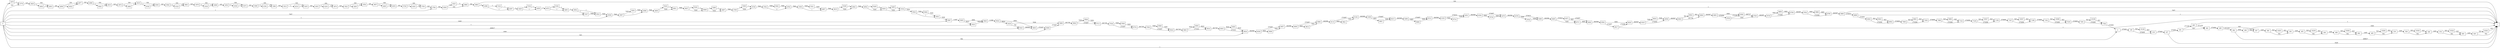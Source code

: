 digraph {
	graph [rankdir=LR]
	node [shape=rectangle]
	2 -> 195 [label=275491]
	195 -> 216 [label=274668]
	195 -> 10128 [label=823]
	216 -> 227 [label=275491]
	227 -> 1 [label=3428]
	227 -> 261 [label=272063]
	261 -> 265 [label=271240]
	261 -> 282 [label=823]
	265 -> 1 [label=1]
	265 -> 282 [label=271239]
	282 -> 285 [label=272062]
	285 -> 292 [label=271239]
	285 -> 307 [label=823]
	292 -> 1 [label=268817]
	292 -> 298 [label=2422]
	298 -> 1 [label=1840]
	298 -> 307 [label=582]
	307 -> 360 [label=1405]
	360 -> 393 [label=582]
	360 -> 10201 [label=823]
	393 -> 405 [label=1405]
	405 -> 444 [label=582]
	405 -> 10239 [label=823]
	444 -> 468 [label=1405]
	468 -> 492 [label=582]
	468 -> 10262 [label=823]
	492 -> 495 [label=1405]
	495 -> 516 [label=582]
	495 -> 10282 [label=823]
	516 -> 528 [label=1405]
	528 -> 549 [label=582]
	528 -> 10302 [label=823]
	549 -> 579 [label=1405]
	579 -> 600 [label=582]
	579 -> 10322 [label=823]
	600 -> 645 [label=1405]
	645 -> 1 [label=582]
	645 -> 10341 [label=823]
	2778 -> 2829 [label=325]
	2829 -> 2853 [label=324]
	2829 -> 4002 [label=1]
	2853 -> 2856 [label=325]
	2856 -> 2877 [label=324]
	2856 -> 4022 [label=1]
	2877 -> 2898 [label=325]
	2898 -> 2919 [label=324]
	2898 -> 4042 [label=1]
	2919 -> 2974 [label=325]
	2974 -> 3015 [label=324]
	2974 -> 4082 [label=1]
	3015 -> 3036 [label=324]
	3015 -> 4102 [label=1]
	3036 -> 3042 [label=325]
	3042 -> 3063 [label=324]
	3042 -> 4122 [label=1]
	3063 -> 3078 [label=325]
	3078 -> 3099 [label=324]
	3078 -> 4142 [label=1]
	3099 -> 3252 [label=325]
	3252 -> 3273 [label=324]
	3252 -> 4162 [label=1]
	3273 -> 3366 [label=325]
	3366 -> 3399 [label=324]
	3366 -> 4194 [label=1]
	3399 -> 3414 [label=325]
	3414 -> 3435 [label=324]
	3414 -> 4214 [label=1]
	3435 -> 3453 [label=325]
	3453 -> 3474 [label=324]
	3453 -> 4234 [label=1]
	3474 -> 3522 [label=325]
	3522 -> 3552 [label=324]
	3522 -> 4263 [label=1]
	3552 -> 3657 [label=325]
	3657 -> 3678 [label=324]
	3657 -> 4283 [label=1]
	3678 -> 3729 [label=325]
	3729 -> 3750 [label=324]
	3729 -> 4303 [label=1]
	3750 -> 3784 [label=325]
	3784 -> 3939 [label=326]
	3939 -> 3960 [label=324]
	3939 -> 4323 [label=2]
	3960 -> 3963 [label=326]
	3963 -> 1 [label=324]
	3963 -> 4366 [label=2]
	3979 -> 2778 [label=1]
	4002 -> 2853 [label=1]
	4022 -> 2877 [label=1]
	4042 -> 2919 [label=1]
	4082 -> 3015 [label=1]
	4102 -> 3036 [label=1]
	4122 -> 3063 [label=1]
	4142 -> 3099 [label=1]
	4162 -> 3273 [label=1]
	4194 -> 3399 [label=1]
	4214 -> 3435 [label=1]
	4234 -> 3474 [label=1]
	4263 -> 3552 [label=1]
	4283 -> 3678 [label=1]
	4303 -> 3750 [label=1]
	4323 -> 3960 [label=2]
	4366 -> 4387 [label=1]
	4366 -> 5122 [label=1]
	4387 -> 4429 [label=2]
	4429 -> 4450 [label=1]
	4429 -> 5142 [label=1]
	4450 -> 4472 [label=2]
	4472 -> 4493 [label=1]
	4472 -> 5162 [label=1]
	4493 -> 4502 [label=2]
	4502 -> 4523 [label=1]
	4502 -> 5167 [label=1]
	4523 -> 4526 [label=7659]
	4526 -> 4567 [label=7660]
	4567 -> 4588 [label=1]
	4567 -> 5202 [label=7659]
	4588 -> 4600 [label=7660]
	4600 -> 4621 [label=7659]
	4600 -> 5222 [label=1]
	4621 -> 4627 [label=7660]
	4627 -> 4648 [label=7659]
	4627 -> 5242 [label=1]
	4648 -> 4687 [label=7659]
	4648 -> 5280 [label=1]
	4687 -> 4708 [label=7660]
	4708 -> 4729 [label=7659]
	4708 -> 5300 [label=1]
	4729 -> 4762 [label=7660]
	4762 -> 4783 [label=2]
	4762 -> 9442 [label=7658]
	4783 -> 4785 [label=7660]
	4785 -> 4807 [label=1]
	4785 -> 5321 [label=7659]
	4807 -> 4915 [label=7660]
	4915 -> 4944 [label=7659]
	4915 -> 5349 [label=1]
	4944 -> 4954 [label=7660]
	4954 -> 5035 [label=7659]
	4954 -> 5429 [label=1]
	5035 -> 5102 [label=7659]
	5035 -> 5495 [label=1]
	5102 -> 1 [label=1]
	5102 -> 5530 [label=7659]
	5122 -> 4387 [label=1]
	5142 -> 4450 [label=1]
	5162 -> 4493 [label=1]
	5167 -> 4523 [label=7658]
	5202 -> 4588 [label=7659]
	5222 -> 4621 [label=1]
	5242 -> 4648 [label=1]
	5280 -> 4687 [label=1]
	5300 -> 4729 [label=1]
	5321 -> 4807 [label=7659]
	5349 -> 4944 [label=1]
	5429 -> 5035 [label=1]
	5495 -> 5102 [label=1]
	5530 -> 5551 [label=1]
	5530 -> 9462 [label=7658]
	5551 -> 5587 [label=7659]
	5587 -> 5605 [label=11087]
	5605 -> 5626 [label=2664]
	5605 -> 9323 [label=8423]
	5626 -> 5632 [label=11088]
	5632 -> 5653 [label=2664]
	5632 -> 9335 [label=8424]
	5653 -> 5658 [label=272247]
	5658 -> 5689 [label=274087]
	5689 -> 5692 [label=281745]
	5692 -> 5713 [label=274087]
	5692 -> 9526 [label=7658]
	5713 -> 5746 [label=281745]
	5746 -> 5770 [label=274087]
	5746 -> 9549 [label=7658]
	5770 -> 5795 [label=281745]
	5795 -> 5816 [label=274087]
	5795 -> 9569 [label=7658]
	5816 -> 5893 [label=281745]
	5893 -> 5914 [label=273321]
	5893 -> 9363 [label=8424]
	5914 -> 6003 [label=281745]
	6003 -> 6024 [label=273321]
	6003 -> 9383 [label=8424]
	6024 -> 6036 [label=282568]
	6036 -> 6057 [label=274087]
	6036 -> 9589 [label=8481]
	6057 -> 6060 [label=282568]
	6060 -> 6084 [label=274087]
	6060 -> 9612 [label=8481]
	6084 -> 6114 [label=282568]
	6114 -> 6144 [label=274087]
	6114 -> 9641 [label=8481]
	6144 -> 6186 [label=282568]
	6186 -> 6213 [label=274087]
	6186 -> 9667 [label=8481]
	6213 -> 6288 [label=282568]
	6288 -> 6312 [label=274087]
	6288 -> 9690 [label=8481]
	6312 -> 6330 [label=282568]
	6330 -> 6351 [label=274910]
	6330 -> 9710 [label=7658]
	6351 -> 6354 [label=282568]
	6354 -> 6375 [label=274087]
	6354 -> 9730 [label=8481]
	6375 -> 6378 [label=282568]
	6378 -> 6399 [label=274910]
	6378 -> 9750 [label=7658]
	6399 -> 6465 [label=282568]
	6465 -> 6471 [label=274910]
	6465 -> 9771 [label=7658]
	6471 -> 6492 [label=274087]
	6471 -> 9771 [label=823]
	6492 -> 6504 [label=282568]
	6504 -> 6517 [label=274087]
	6504 -> 6525 [label=8481]
	6517 -> 1 [label=1]
	6517 -> 6525 [label=274086]
	6525 -> 6535 [label=282567]
	6535 -> 6556 [label=274909]
	6535 -> 9816 [label=7658]
	6556 -> 6643 [label=282567]
	6643 -> 6664 [label=281744]
	6643 -> 9922 [label=823]
	6664 -> 6693 [label=282567]
	6693 -> 6705 [label=274086]
	6693 -> 9392 [label=8481]
	6705 -> 6726 [label=1840]
	6705 -> 9392 [label=272246]
	6726 -> 6735 [label=282567]
	6735 -> 6756 [label=274086]
	6735 -> 9856 [label=8481]
	6756 -> 6762 [label=282567]
	6762 -> 6795 [label=274086]
	6762 -> 9888 [label=8481]
	6795 -> 6880 [label=282567]
	6880 -> 1 [label=7657]
	6880 -> 6899 [label=274910]
	6899 -> 1 [label=1]
	6899 -> 6930 [label=274909]
	6930 -> 6952 [label=274086]
	6930 -> 9943 [label=823]
	6952 -> 7008 [label=274909]
	7008 -> 7029 [label=274086]
	7008 -> 9963 [label=823]
	7029 -> 7088 [label=274909]
	7088 -> 7122 [label=274086]
	7088 -> 9996 [label=823]
	7122 -> 7126 [label=274909]
	7126 -> 7158 [label=274086]
	7126 -> 10027 [label=823]
	7158 -> 7167 [label=274909]
	7167 -> 7188 [label=274086]
	7167 -> 10047 [label=823]
	7188 -> 7192 [label=274909]
	7192 -> 7234 [label=274086]
	7192 -> 10088 [label=823]
	7234 -> 7281 [label=274909]
	7281 -> 7302 [label=274086]
	7281 -> 10108 [label=823]
	7302 -> 2 [label=274909]
	9323 -> 5626 [label=8424]
	9335 -> 9343 [label=766]
	9335 -> 5689 [label=7658]
	9343 -> 5653 [label=269583]
	9363 -> 5914 [label=8424]
	9383 -> 6024 [label=8424]
	9392 -> 6726 [label=280727]
	9442 -> 4783 [label=7658]
	9462 -> 5551 [label=7658]
	9526 -> 5713 [label=7658]
	9549 -> 5770 [label=7658]
	9569 -> 5816 [label=7658]
	9589 -> 6057 [label=8481]
	9612 -> 6084 [label=8481]
	9641 -> 6144 [label=8481]
	9667 -> 6213 [label=8481]
	9690 -> 6312 [label=8481]
	9710 -> 6351 [label=7658]
	9730 -> 6375 [label=8481]
	9750 -> 6399 [label=7658]
	9771 -> 6492 [label=8481]
	9816 -> 6556 [label=7658]
	9856 -> 6756 [label=8481]
	9888 -> 6795 [label=8481]
	9922 -> 6664 [label=823]
	9943 -> 6952 [label=823]
	9963 -> 7029 [label=823]
	9996 -> 7122 [label=823]
	10027 -> 7158 [label=823]
	10047 -> 7188 [label=823]
	10088 -> 7234 [label=823]
	10108 -> 7302 [label=823]
	10128 -> 216 [label=823]
	10201 -> 393 [label=823]
	10239 -> 444 [label=823]
	10262 -> 492 [label=823]
	10282 -> 516 [label=823]
	10302 -> 549 [label=823]
	10322 -> 600 [label=823]
	10341 -> 1 [label=823]
	0 -> 2 [label=582]
	0 -> 3784 [label=1]
	0 -> 5658 [label=1840]
	0 -> 9323 [label=1]
	0 -> 5587 [label=3428]
	0 -> 5167 [label=7657]
	0 -> 6024 [label=823]
	0 -> 4526 [label=1]
	0 -> 9343 [label=268817]
	0 -> 2778 [label=324]
	0 -> 3979 [label=1]
	0 -> 1 [label=1]
}
